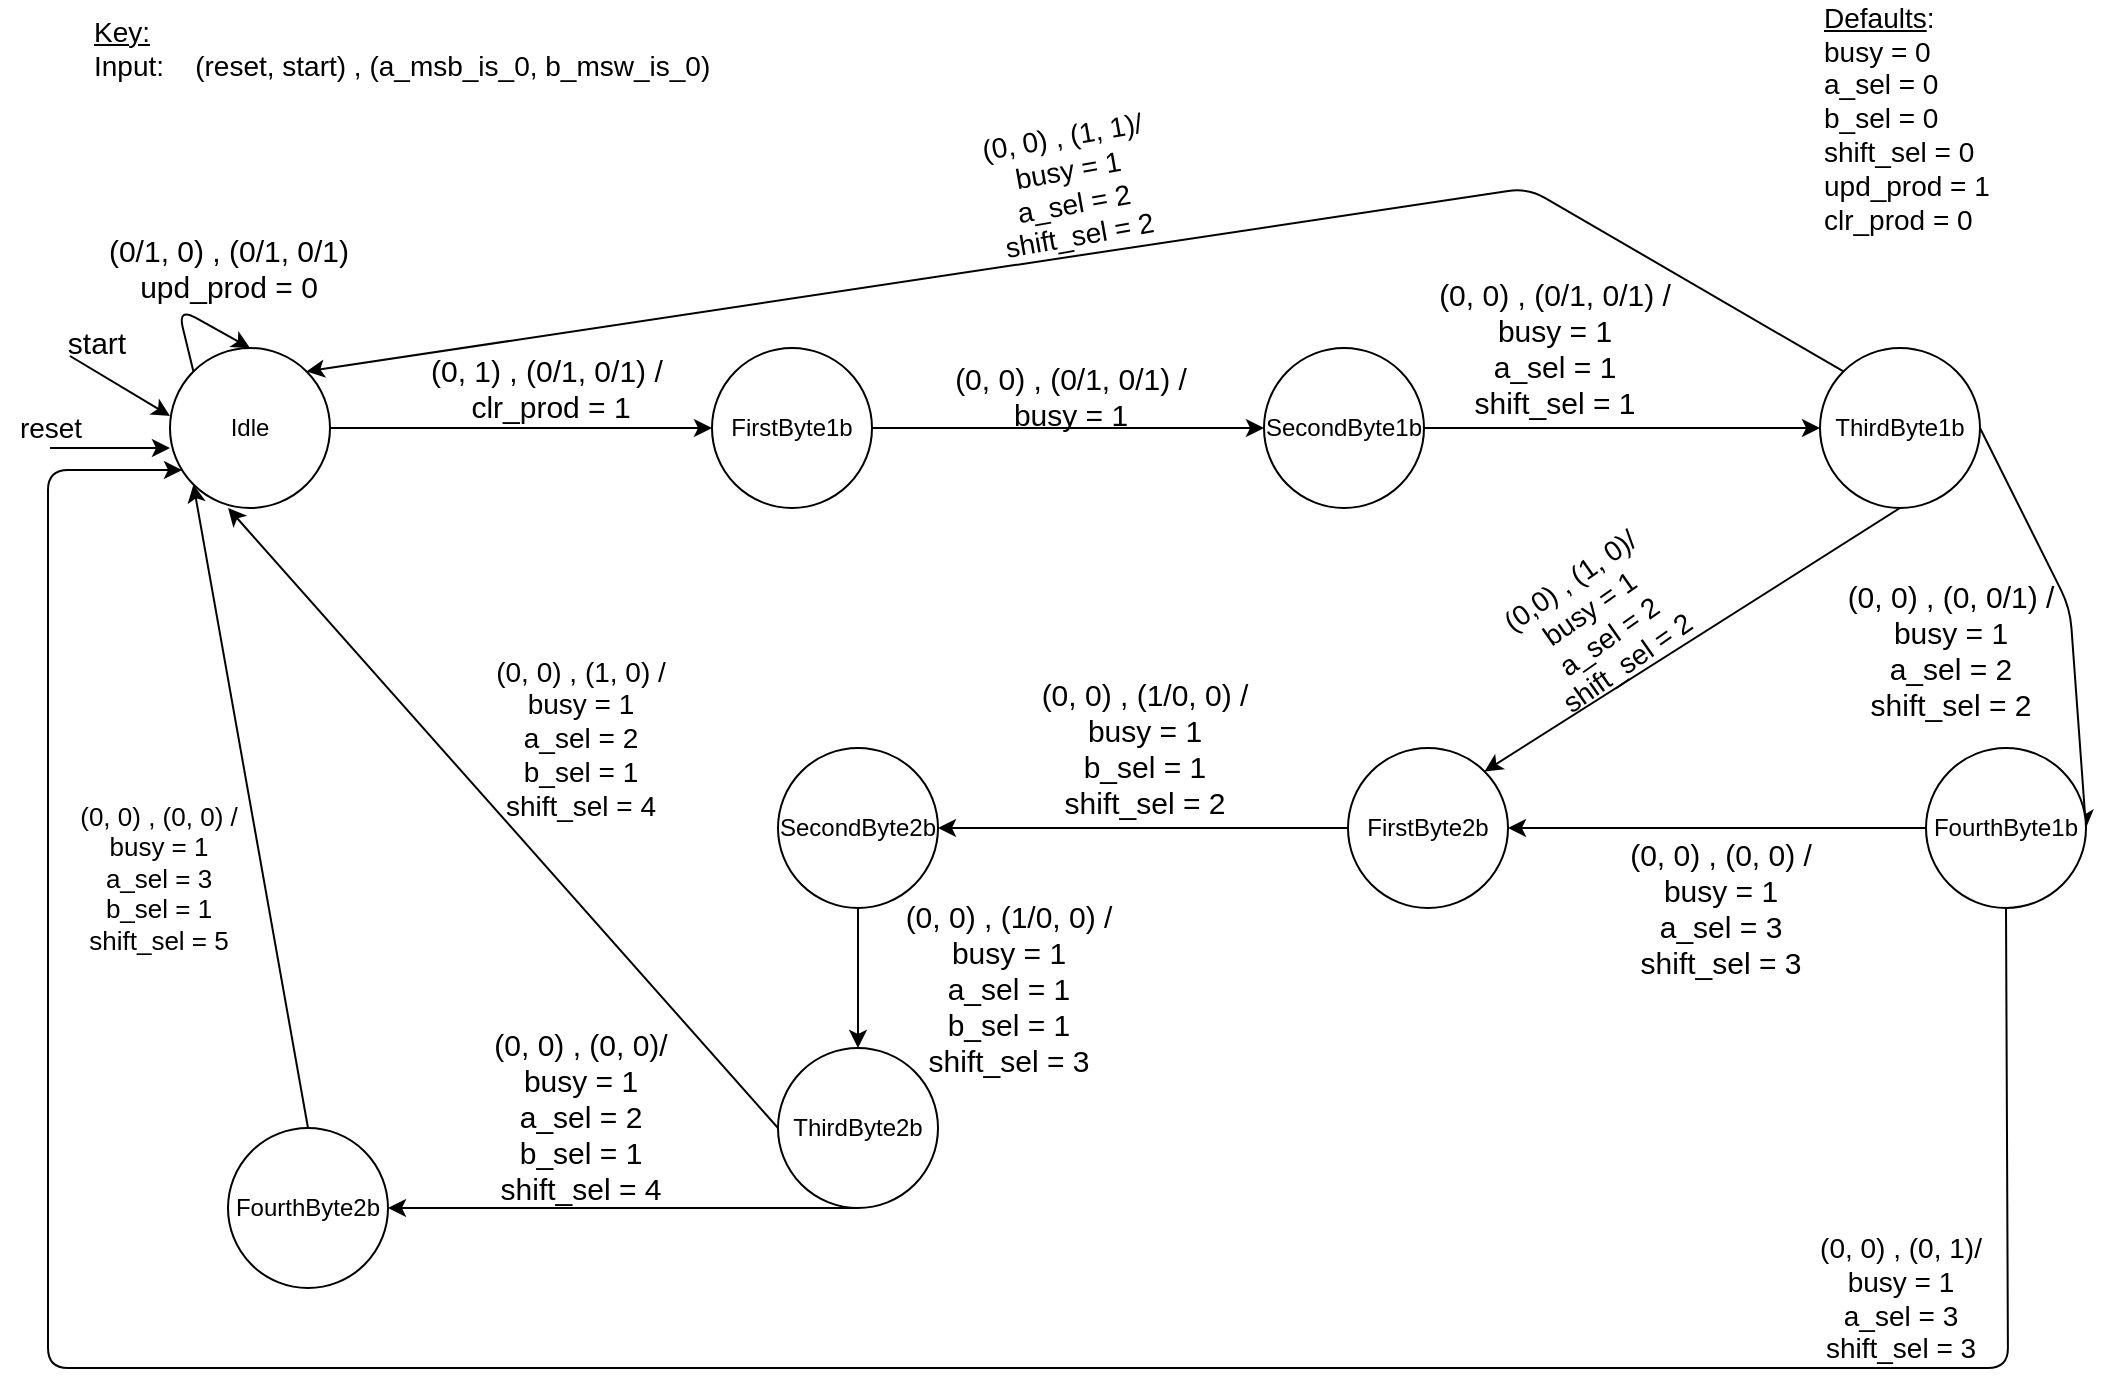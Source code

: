 <mxfile>
    <diagram id="11W8mvZUYZ1ZUlANgrgC" name="Page-1">
        <mxGraphModel dx="1444" dy="823" grid="1" gridSize="10" guides="1" tooltips="1" connect="1" arrows="1" fold="1" page="1" pageScale="1" pageWidth="1100" pageHeight="850" math="0" shadow="0">
            <root>
                <mxCell id="0"/>
                <mxCell id="1" parent="0"/>
                <mxCell id="22" style="edgeStyle=none;html=1;exitX=1;exitY=0.5;exitDx=0;exitDy=0;" parent="1" source="2" target="3" edge="1">
                    <mxGeometry relative="1" as="geometry"/>
                </mxCell>
                <mxCell id="2" value="Idle" style="ellipse;whiteSpace=wrap;html=1;aspect=fixed;" parent="1" vertex="1">
                    <mxGeometry x="131" y="210" width="80" height="80" as="geometry"/>
                </mxCell>
                <mxCell id="27" style="edgeStyle=none;html=1;exitX=1;exitY=0.5;exitDx=0;exitDy=0;entryX=0;entryY=0.5;entryDx=0;entryDy=0;" parent="1" source="3" target="4" edge="1">
                    <mxGeometry relative="1" as="geometry"/>
                </mxCell>
                <mxCell id="3" value="FirstByte1b" style="ellipse;whiteSpace=wrap;html=1;aspect=fixed;" parent="1" vertex="1">
                    <mxGeometry x="402" y="210" width="80" height="80" as="geometry"/>
                </mxCell>
                <mxCell id="31" style="edgeStyle=none;html=1;exitX=1;exitY=0.5;exitDx=0;exitDy=0;entryX=0;entryY=0.5;entryDx=0;entryDy=0;" parent="1" source="4" target="5" edge="1">
                    <mxGeometry relative="1" as="geometry"/>
                </mxCell>
                <mxCell id="4" value="SecondByte1b" style="ellipse;whiteSpace=wrap;html=1;aspect=fixed;" parent="1" vertex="1">
                    <mxGeometry x="678" y="210" width="80" height="80" as="geometry"/>
                </mxCell>
                <mxCell id="38" style="edgeStyle=none;html=1;exitX=1;exitY=0.5;exitDx=0;exitDy=0;entryX=1;entryY=0.5;entryDx=0;entryDy=0;" parent="1" source="5" target="36" edge="1">
                    <mxGeometry relative="1" as="geometry">
                        <Array as="points">
                            <mxPoint x="1081" y="340"/>
                        </Array>
                    </mxGeometry>
                </mxCell>
                <mxCell id="78" style="edgeStyle=none;html=1;exitX=0.5;exitY=1;exitDx=0;exitDy=0;entryX=1;entryY=0;entryDx=0;entryDy=0;" parent="1" source="5" target="8" edge="1">
                    <mxGeometry relative="1" as="geometry"/>
                </mxCell>
                <mxCell id="80" style="edgeStyle=none;html=1;exitX=0;exitY=0;exitDx=0;exitDy=0;entryX=1;entryY=0;entryDx=0;entryDy=0;" parent="1" source="5" target="2" edge="1">
                    <mxGeometry relative="1" as="geometry">
                        <Array as="points">
                            <mxPoint x="810" y="130"/>
                        </Array>
                    </mxGeometry>
                </mxCell>
                <mxCell id="5" value="ThirdByte1b" style="ellipse;whiteSpace=wrap;html=1;aspect=fixed;" parent="1" vertex="1">
                    <mxGeometry x="956" y="210" width="80" height="80" as="geometry"/>
                </mxCell>
                <mxCell id="52" style="edgeStyle=none;html=1;exitX=0.5;exitY=1;exitDx=0;exitDy=0;" parent="1" source="6" target="51" edge="1">
                    <mxGeometry relative="1" as="geometry"/>
                </mxCell>
                <mxCell id="83" style="edgeStyle=none;html=1;exitX=0;exitY=0.5;exitDx=0;exitDy=0;entryX=0.363;entryY=1;entryDx=0;entryDy=0;entryPerimeter=0;" parent="1" source="6" target="2" edge="1">
                    <mxGeometry relative="1" as="geometry"/>
                </mxCell>
                <mxCell id="6" value="ThirdByte2b" style="ellipse;whiteSpace=wrap;html=1;aspect=fixed;" parent="1" vertex="1">
                    <mxGeometry x="435" y="560" width="80" height="80" as="geometry"/>
                </mxCell>
                <mxCell id="48" style="edgeStyle=none;html=1;exitX=0.5;exitY=1;exitDx=0;exitDy=0;entryX=0.5;entryY=0;entryDx=0;entryDy=0;" parent="1" source="7" target="6" edge="1">
                    <mxGeometry relative="1" as="geometry"/>
                </mxCell>
                <mxCell id="7" value="SecondByte2b" style="ellipse;whiteSpace=wrap;html=1;aspect=fixed;" parent="1" vertex="1">
                    <mxGeometry x="435" y="410" width="80" height="80" as="geometry"/>
                </mxCell>
                <mxCell id="45" style="edgeStyle=none;html=1;exitX=0;exitY=0.5;exitDx=0;exitDy=0;entryX=1;entryY=0.5;entryDx=0;entryDy=0;" parent="1" source="8" target="7" edge="1">
                    <mxGeometry relative="1" as="geometry"/>
                </mxCell>
                <mxCell id="75" style="edgeStyle=none;html=1;entryX=0.075;entryY=0.763;entryDx=0;entryDy=0;entryPerimeter=0;exitX=0.5;exitY=1;exitDx=0;exitDy=0;" parent="1" source="36" target="2" edge="1">
                    <mxGeometry relative="1" as="geometry">
                        <Array as="points">
                            <mxPoint x="1050" y="720"/>
                            <mxPoint x="70" y="720"/>
                            <mxPoint x="70" y="271"/>
                        </Array>
                    </mxGeometry>
                </mxCell>
                <mxCell id="8" value="FirstByte2b" style="ellipse;whiteSpace=wrap;html=1;aspect=fixed;" parent="1" vertex="1">
                    <mxGeometry x="720" y="410" width="80" height="80" as="geometry"/>
                </mxCell>
                <mxCell id="9" value="" style="endArrow=classic;html=1;" parent="1" edge="1">
                    <mxGeometry width="50" height="50" relative="1" as="geometry">
                        <mxPoint x="81" y="214" as="sourcePoint"/>
                        <mxPoint x="131" y="244" as="targetPoint"/>
                    </mxGeometry>
                </mxCell>
                <mxCell id="10" value="start" style="text;html=1;align=center;verticalAlign=middle;resizable=0;points=[];autosize=1;strokeColor=none;fillColor=none;fontSize=15;" parent="1" vertex="1">
                    <mxGeometry x="74" y="197" width="40" height="20" as="geometry"/>
                </mxCell>
                <mxCell id="17" style="edgeStyle=none;html=1;exitX=0;exitY=0;exitDx=0;exitDy=0;entryX=0.5;entryY=0;entryDx=0;entryDy=0;" parent="1" source="2" target="2" edge="1">
                    <mxGeometry relative="1" as="geometry">
                        <Array as="points">
                            <mxPoint x="135" y="190"/>
                        </Array>
                    </mxGeometry>
                </mxCell>
                <mxCell id="18" value="(0/1, 0) , (0/1, 0/1)&lt;br&gt;upd_prod = 0" style="text;html=1;align=center;verticalAlign=middle;resizable=0;points=[];autosize=1;strokeColor=none;fillColor=none;fontSize=15;" parent="1" vertex="1">
                    <mxGeometry x="90" y="150" width="140" height="40" as="geometry"/>
                </mxCell>
                <mxCell id="25" value="(0, 1) , (0/1, 0/1) /&amp;nbsp;&lt;br&gt;clr_prod = 1" style="text;html=1;align=center;verticalAlign=middle;resizable=0;points=[];autosize=1;strokeColor=none;fillColor=none;fontSize=15;" parent="1" vertex="1">
                    <mxGeometry x="251" y="210" width="140" height="40" as="geometry"/>
                </mxCell>
                <mxCell id="28" value="(0, 0) , (0/1, 0/1) /&lt;br&gt;busy = 1" style="text;html=1;align=center;verticalAlign=middle;resizable=0;points=[];autosize=1;strokeColor=none;fillColor=none;fontSize=15;" parent="1" vertex="1">
                    <mxGeometry x="516" y="214" width="130" height="40" as="geometry"/>
                </mxCell>
                <mxCell id="32" value="(0, 0) , (0/1, 0/1) /&lt;br&gt;busy = 1&lt;br&gt;a_sel = 1&lt;br&gt;shift_sel = 1" style="text;html=1;align=center;verticalAlign=middle;resizable=0;points=[];autosize=1;strokeColor=none;fillColor=none;fontSize=15;" parent="1" vertex="1">
                    <mxGeometry x="758" y="170" width="130" height="80" as="geometry"/>
                </mxCell>
                <mxCell id="41" style="edgeStyle=none;html=1;exitX=0;exitY=0.5;exitDx=0;exitDy=0;entryX=1;entryY=0.5;entryDx=0;entryDy=0;" parent="1" source="36" target="8" edge="1">
                    <mxGeometry relative="1" as="geometry"/>
                </mxCell>
                <mxCell id="36" value="FourthByte1b" style="ellipse;whiteSpace=wrap;html=1;aspect=fixed;" parent="1" vertex="1">
                    <mxGeometry x="1009" y="410" width="80" height="80" as="geometry"/>
                </mxCell>
                <mxCell id="39" value="(0, 0) , (0, 0/1) /&lt;br&gt;busy = 1&lt;br&gt;a_sel = 2&lt;br&gt;shift_sel = 2" style="text;html=1;align=center;verticalAlign=middle;resizable=0;points=[];autosize=1;strokeColor=none;fillColor=none;fontSize=15;" parent="1" vertex="1">
                    <mxGeometry x="961" y="321" width="120" height="80" as="geometry"/>
                </mxCell>
                <mxCell id="42" value="(0, 0) , (0, 0) /&lt;br&gt;busy = 1&lt;br&gt;a_sel = 3&lt;br&gt;shift_sel = 3" style="text;html=1;align=center;verticalAlign=middle;resizable=0;points=[];autosize=1;strokeColor=none;fillColor=none;fontSize=15;" parent="1" vertex="1">
                    <mxGeometry x="851" y="450" width="110" height="80" as="geometry"/>
                </mxCell>
                <mxCell id="46" value="(0, 0) , (1/0, 0) /&lt;br&gt;busy = 1&lt;br&gt;b_sel = 1&lt;br&gt;shift_sel = 2" style="text;html=1;align=center;verticalAlign=middle;resizable=0;points=[];autosize=1;strokeColor=none;fillColor=none;fontSize=15;" parent="1" vertex="1">
                    <mxGeometry x="558" y="370" width="120" height="80" as="geometry"/>
                </mxCell>
                <mxCell id="49" value="(0, 0) , (1/0, 0) /&lt;br&gt;busy = 1&lt;br&gt;a_sel = 1&lt;br&gt;b_sel = 1&lt;br&gt;shift_sel = 3" style="text;html=1;align=center;verticalAlign=middle;resizable=0;points=[];autosize=1;strokeColor=none;fillColor=none;fontSize=15;" parent="1" vertex="1">
                    <mxGeometry x="490" y="480" width="120" height="100" as="geometry"/>
                </mxCell>
                <mxCell id="55" style="edgeStyle=none;html=1;exitX=0.5;exitY=0;exitDx=0;exitDy=0;entryX=0;entryY=1;entryDx=0;entryDy=0;" parent="1" source="51" target="2" edge="1">
                    <mxGeometry relative="1" as="geometry">
                        <Array as="points"/>
                    </mxGeometry>
                </mxCell>
                <mxCell id="51" value="FourthByte2b" style="ellipse;whiteSpace=wrap;html=1;aspect=fixed;" parent="1" vertex="1">
                    <mxGeometry x="160" y="600" width="80" height="80" as="geometry"/>
                </mxCell>
                <mxCell id="53" value="(0, 0) , (0, 0)/&lt;br&gt;busy = 1&lt;br&gt;a_sel = 2&lt;br&gt;b_sel = 1&lt;br&gt;shift_sel = 4" style="text;html=1;align=center;verticalAlign=middle;resizable=0;points=[];autosize=1;strokeColor=none;fillColor=none;fontSize=15;" parent="1" vertex="1">
                    <mxGeometry x="286" y="544" width="100" height="100" as="geometry"/>
                </mxCell>
                <mxCell id="56" value="(0, 0) , (0, 0) /&lt;br style=&quot;font-size: 13px&quot;&gt;busy = 1&lt;br style=&quot;font-size: 13px&quot;&gt;a_sel = 3&lt;br style=&quot;font-size: 13px&quot;&gt;b_sel = 1&lt;br style=&quot;font-size: 13px&quot;&gt;shift_sel = 5" style="text;html=1;align=center;verticalAlign=middle;resizable=0;points=[];autosize=1;strokeColor=none;fillColor=none;rotation=0;fontSize=13;" parent="1" vertex="1">
                    <mxGeometry x="80" y="430" width="90" height="90" as="geometry"/>
                </mxCell>
                <mxCell id="70" value="&lt;font style=&quot;font-size: 14px&quot;&gt;&lt;u&gt;Defaults&lt;/u&gt;:&lt;br&gt;busy = 0&lt;br&gt;a_sel = 0&lt;br&gt;b_sel = 0&lt;br&gt;shift_sel = 0&lt;br&gt;upd_prod = 1&lt;br&gt;clr_prod = 0&lt;/font&gt;" style="text;html=1;align=left;verticalAlign=middle;resizable=0;points=[];autosize=1;strokeColor=none;fillColor=none;" parent="1" vertex="1">
                    <mxGeometry x="956" y="40" width="100" height="110" as="geometry"/>
                </mxCell>
                <mxCell id="72" value="&lt;u&gt;Key:&lt;/u&gt;&lt;br&gt;&lt;div&gt;&lt;span&gt;Input:&amp;nbsp; &amp;nbsp; (reset, start) , (a_msb_is_0, b_msw_is_0)&lt;/span&gt;&lt;/div&gt;" style="text;html=1;align=left;verticalAlign=middle;resizable=0;points=[];autosize=1;strokeColor=none;fillColor=none;fontSize=14;" parent="1" vertex="1">
                    <mxGeometry x="91" y="40" width="320" height="40" as="geometry"/>
                </mxCell>
                <mxCell id="73" value="" style="endArrow=classic;html=1;fontSize=14;" parent="1" edge="1">
                    <mxGeometry width="50" height="50" relative="1" as="geometry">
                        <mxPoint x="71" y="260" as="sourcePoint"/>
                        <mxPoint x="131" y="260" as="targetPoint"/>
                    </mxGeometry>
                </mxCell>
                <mxCell id="74" value="reset" style="text;html=1;align=center;verticalAlign=middle;resizable=0;points=[];autosize=1;strokeColor=none;fillColor=none;fontSize=14;" parent="1" vertex="1">
                    <mxGeometry x="46" y="240" width="50" height="20" as="geometry"/>
                </mxCell>
                <mxCell id="76" value="(0, 0) , (0, 1)/&lt;br style=&quot;font-size: 14px&quot;&gt;busy = 1&lt;br&gt;a_sel = 3&lt;br style=&quot;font-size: 14px&quot;&gt;shift_sel = 3" style="text;html=1;align=center;verticalAlign=middle;resizable=0;points=[];autosize=1;strokeColor=none;fillColor=none;fontSize=14;" parent="1" vertex="1">
                    <mxGeometry x="946" y="650" width="100" height="70" as="geometry"/>
                </mxCell>
                <mxCell id="79" value="(0,0) , (1, 0)/&lt;br&gt;busy = 1&lt;br style=&quot;font-size: 14px&quot;&gt;a_sel = 2&lt;br style=&quot;font-size: 14px&quot;&gt;shift_sel = 2" style="text;html=1;align=center;verticalAlign=middle;resizable=0;points=[];autosize=1;strokeColor=none;fillColor=none;rotation=-35;fontSize=14;" parent="1" vertex="1">
                    <mxGeometry x="800" y="312" width="90" height="70" as="geometry"/>
                </mxCell>
                <mxCell id="81" value="(0, 0) , (1, 1)/&lt;br style=&quot;font-size: 14px&quot;&gt;busy = 1&lt;br style=&quot;font-size: 14px&quot;&gt;a_sel = 2&lt;br style=&quot;font-size: 14px&quot;&gt;shift_sel = 2" style="text;html=1;align=center;verticalAlign=middle;resizable=0;points=[];autosize=1;strokeColor=none;fillColor=none;rotation=350;fontSize=14;" parent="1" vertex="1">
                    <mxGeometry x="531" y="94" width="100" height="70" as="geometry"/>
                </mxCell>
                <mxCell id="84" value="(0, 0) , (1, 0) /&lt;br style=&quot;font-size: 14px&quot;&gt;busy = 1&lt;br&gt;a_sel = 2&lt;br style=&quot;font-size: 14px&quot;&gt;b_sel = 1&lt;br style=&quot;font-size: 14px&quot;&gt;shift_sel = 4" style="text;html=1;align=center;verticalAlign=middle;resizable=0;points=[];autosize=1;strokeColor=none;fillColor=none;fontSize=14;rotation=0;" parent="1" vertex="1">
                    <mxGeometry x="286" y="360" width="100" height="90" as="geometry"/>
                </mxCell>
            </root>
        </mxGraphModel>
    </diagram>
</mxfile>